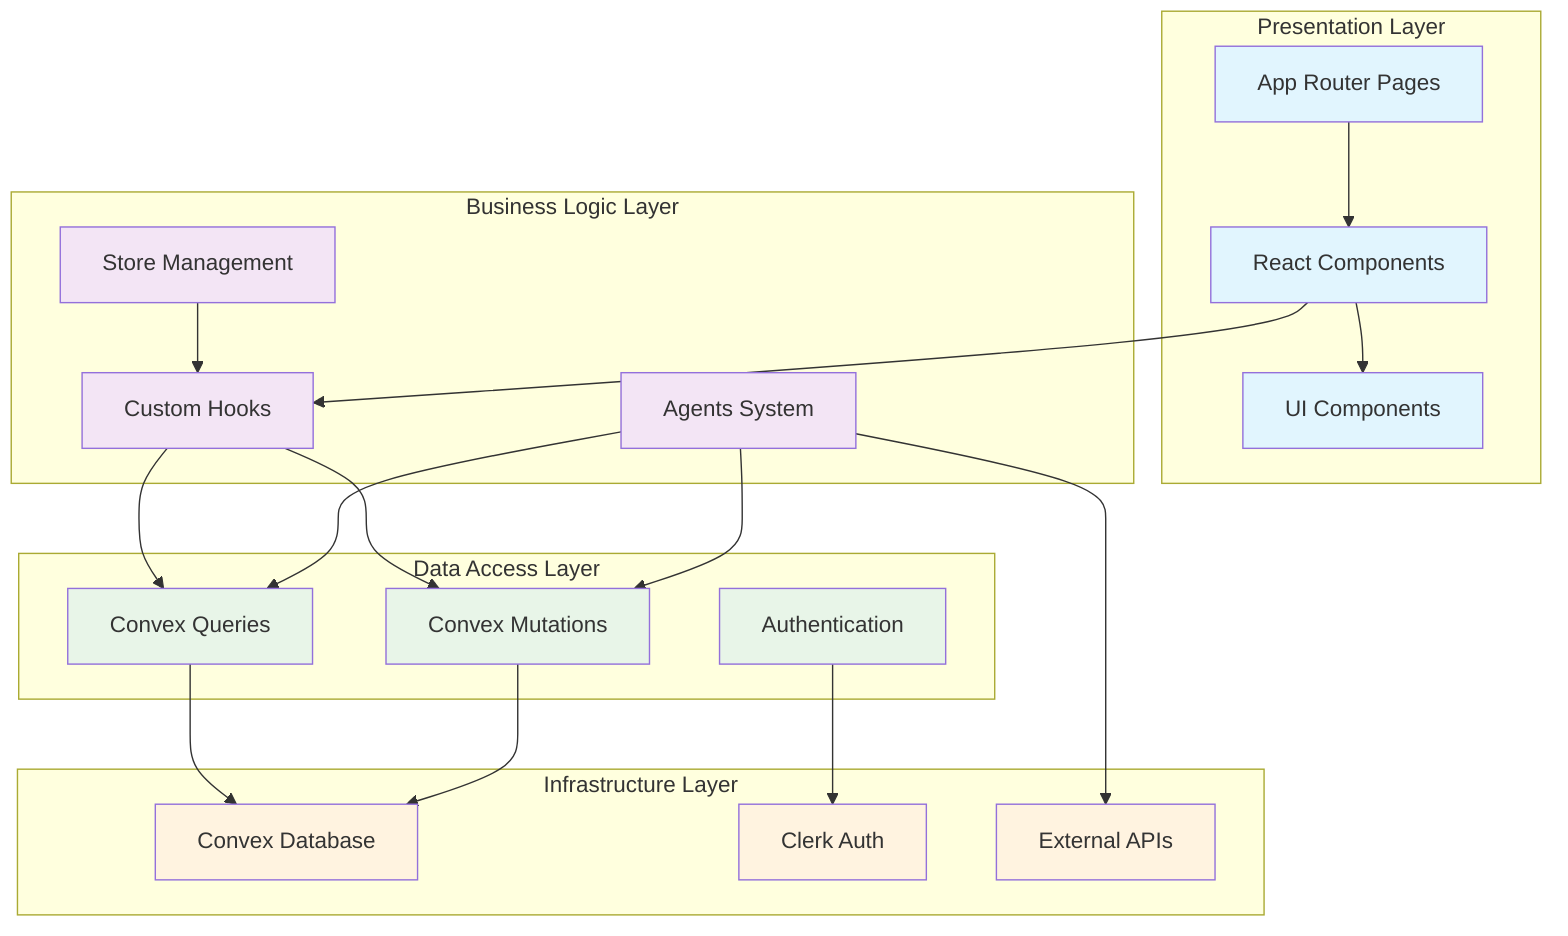 graph TB
    subgraph "Presentation Layer"
        A[App Router Pages]
        B[React Components]
        C[UI Components]
    end
    
    subgraph "Business Logic Layer"
        D[Custom Hooks]
        E[Agents System]
        F[Store Management]
    end
    
    subgraph "Data Access Layer"
        G[Convex Queries]
        H[Convex Mutations]
        I[Authentication]
    end
    
    subgraph "Infrastructure Layer"
        J[Convex Database]
        K[Clerk Auth]
        L[External APIs]
    end
    
    A --> B
    B --> C
    B --> D
    D --> G
    D --> H
    E --> G
    E --> H
    F --> D
    G --> J
    H --> J
    I --> K
    E --> L
    
    classDef presentation fill:#e1f5fe
    classDef business fill:#f3e5f5
    classDef data fill:#e8f5e8
    classDef infrastructure fill:#fff3e0
    
    class A,B,C presentation
    class D,E,F business
    class G,H,I data
    class J,K,L infrastructure